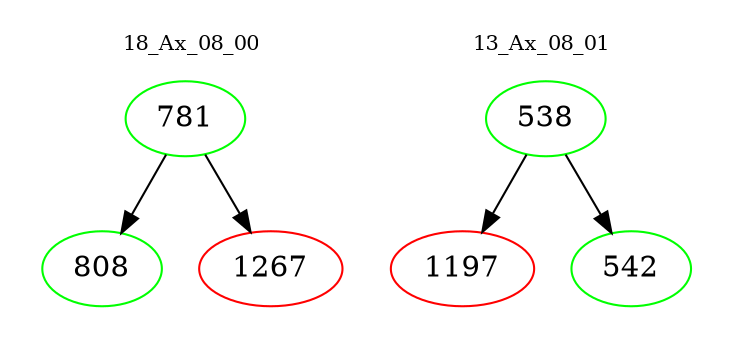 digraph{
subgraph cluster_0 {
color = white
label = "18_Ax_08_00";
fontsize=10;
T0_781 [label="781", color="green"]
T0_781 -> T0_808 [color="black"]
T0_808 [label="808", color="green"]
T0_781 -> T0_1267 [color="black"]
T0_1267 [label="1267", color="red"]
}
subgraph cluster_1 {
color = white
label = "13_Ax_08_01";
fontsize=10;
T1_538 [label="538", color="green"]
T1_538 -> T1_1197 [color="black"]
T1_1197 [label="1197", color="red"]
T1_538 -> T1_542 [color="black"]
T1_542 [label="542", color="green"]
}
}
